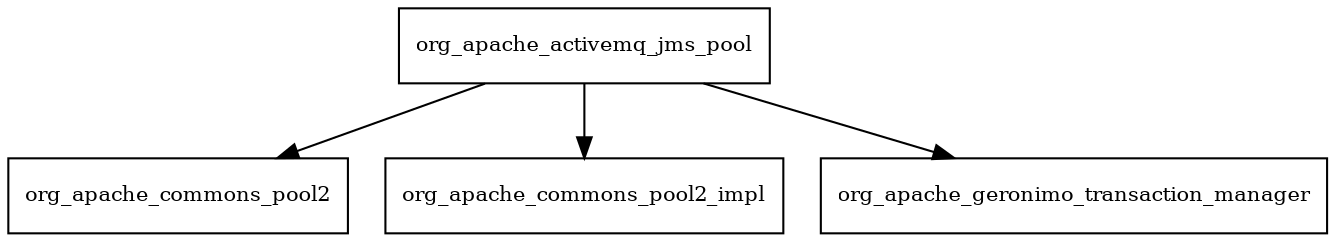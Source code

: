 digraph activemq_jms_pool_5_15_2_package_dependencies {
  node [shape = box, fontsize=10.0];
  org_apache_activemq_jms_pool -> org_apache_commons_pool2;
  org_apache_activemq_jms_pool -> org_apache_commons_pool2_impl;
  org_apache_activemq_jms_pool -> org_apache_geronimo_transaction_manager;
}
